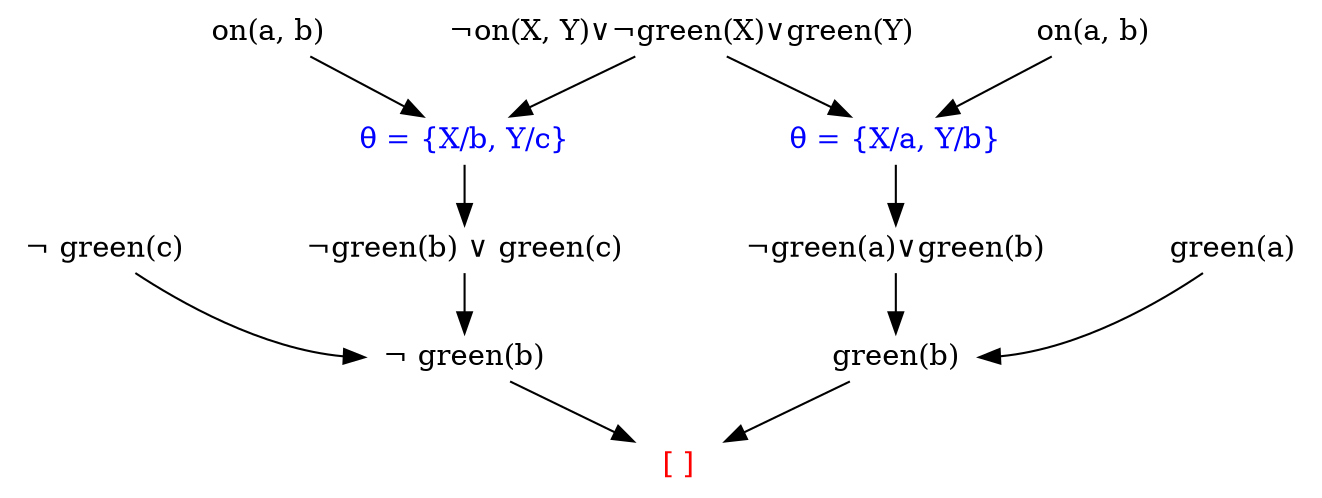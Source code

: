 digraph {
  nodesep=0.6; 
  ranksep=0.4;
  node [shape=none, height=0.1]
  0 [label=<&not;on(X, Y)&or;&not;green(X)&or;green(Y)>];
  1 [label=<on(a, b)>];
  2 [label=<&theta; = {X/b, Y/c}> fontcolor="blue"];
  0 -> 2;
  1 -> 2;
  
  3 [label=<&not;green(b) &or; green(c)>];
  2 -> 3;
  
  4 [label=<&not; green(c)>];
  5 [label=<&not; green(b)>];
  3 -> 5;
  4 -> 5:w;
  
  6 [label=<on(a, b)>];
  7 [label=<&theta; = {X/a, Y/b}> fontcolor="blue"];
  0 -> 7;
  6 -> 7;
  
  8 [label=<&not;green(a)&or;green(b)>];
  7 -> 8;
  
  9 [label=<green(a)>];
  10 [label=<green(b)>];
  8 -> 10;
  9 -> 10:e;
  
  11 [label=<[ ]> fontcolor="red"];
  10 -> 11;
  5 -> 11;
}